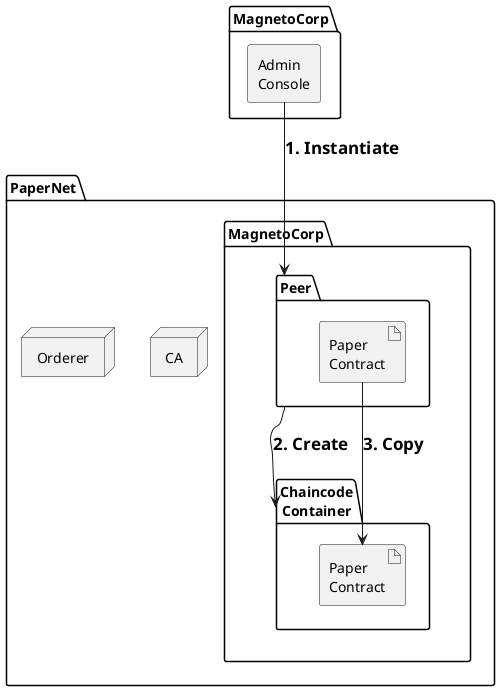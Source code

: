 ' Commercial paper tutorial
' https://hyperledger-fabric.readthedocs.io/en/release-1.4/tutorial/commercial_paper.html
'
@startuml
folder MagnetoCorp {
    agent "Admin\nConsole" as MAC
}

folder PaperNet {
    node CA 
    node Orderer
    folder "MagnetoCorp" as PNMC {
       package "Peer" as MPEER {
           artifact "Paper\nContract" as PNPC
       } 
       package "Chaincode\nContainer" as CC { 
         artifact "Paper\nContract" as PNPC_CC
       }
    }
}
MAC --> MPEER: = 1. Instantiate
MPEER --> CC : = 2. Create
PNPC --> PNPC_CC: = 3. Copy
@enduml